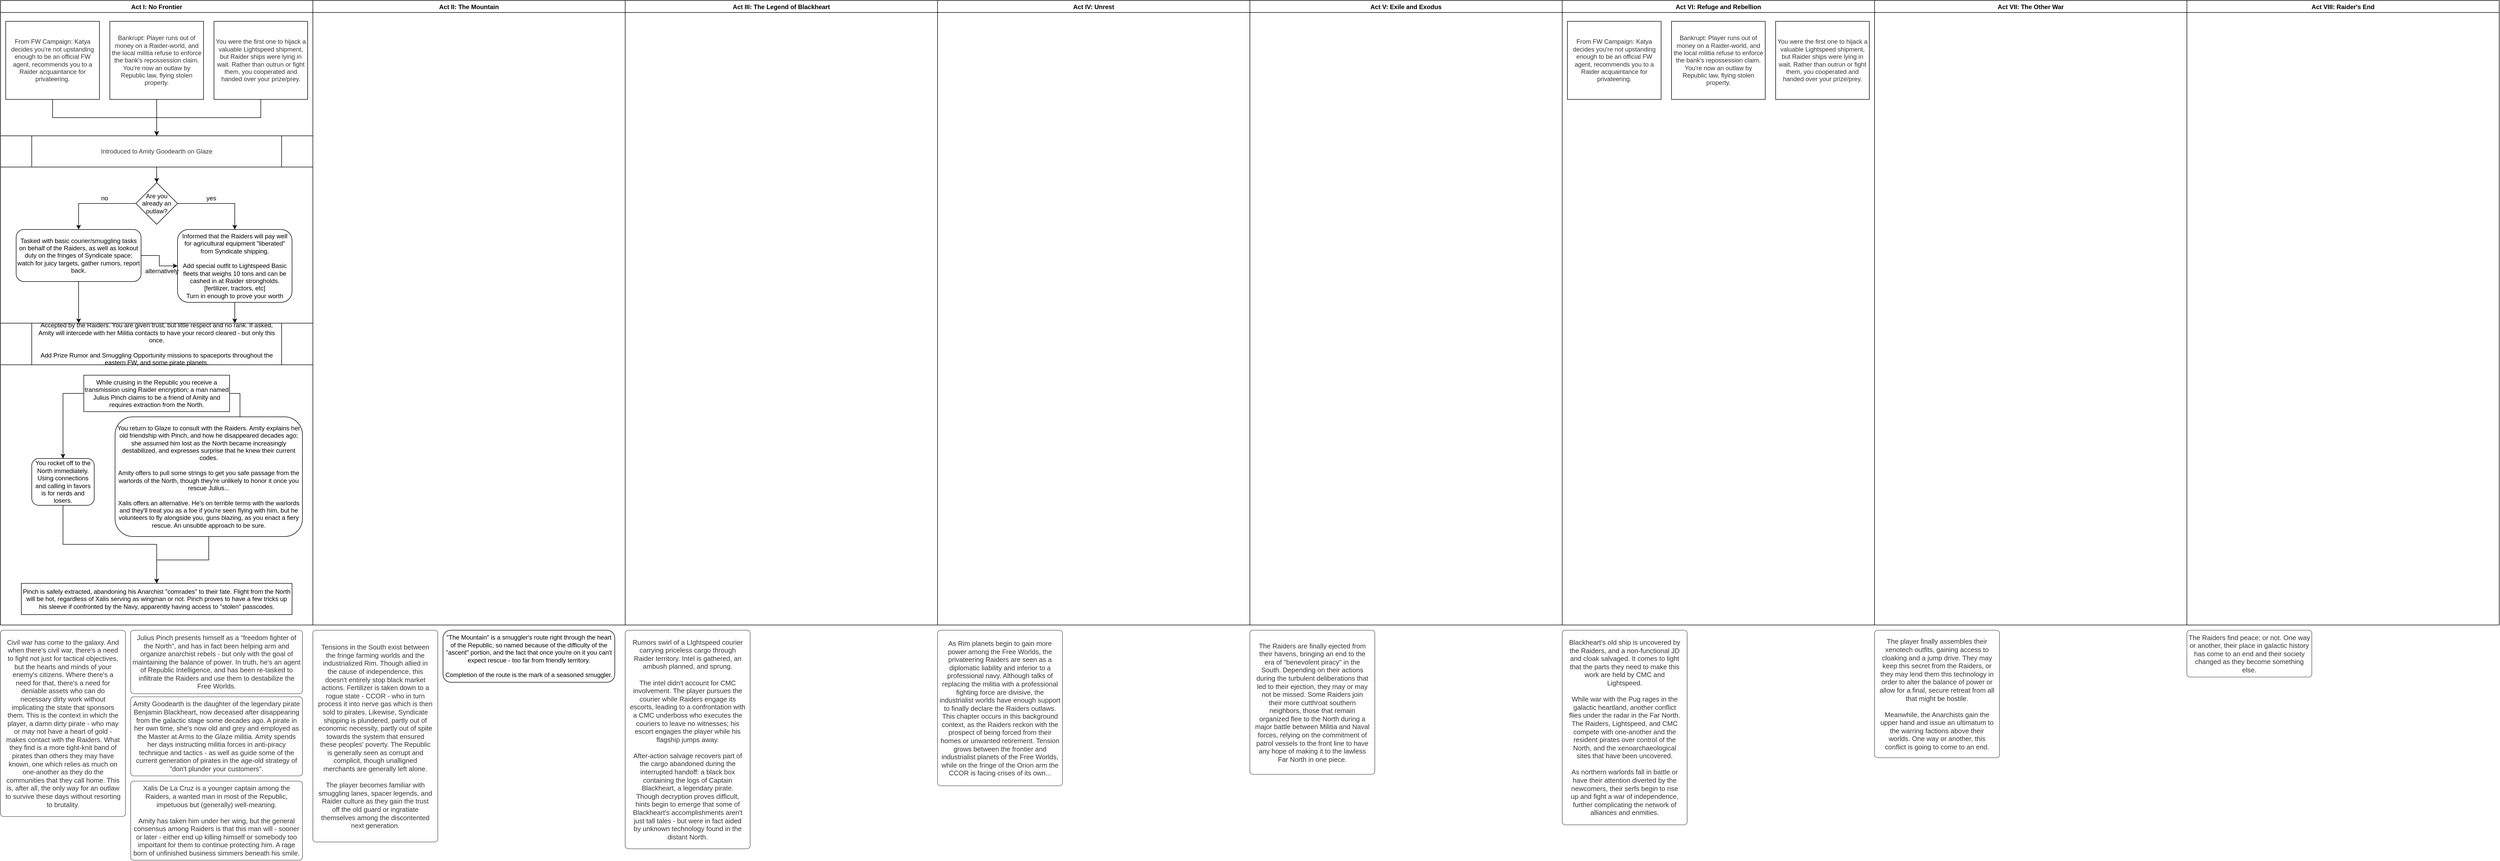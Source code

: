 <mxfile version="14.9.8" type="github">
  <diagram id="-d_wd3qj9GzYKClYFhyL" name="Page-1">
    <mxGraphModel dx="1635" dy="898" grid="1" gridSize="10" guides="1" tooltips="1" connect="1" arrows="1" fold="1" page="1" pageScale="1" pageWidth="850" pageHeight="1100" math="0" shadow="0">
      <root>
        <mxCell id="0" />
        <mxCell id="1" parent="0" />
        <mxCell id="zNg12Bm4H5D6vP4EcNNa-1" value="Act I: No Frontier" style="swimlane;" parent="1" vertex="1">
          <mxGeometry x="40" y="40" width="600" height="1200" as="geometry" />
        </mxCell>
        <mxCell id="LoIF5hxym2Nn-gZrOM74-50" style="edgeStyle=orthogonalEdgeStyle;rounded=0;orthogonalLoop=1;jettySize=auto;html=1;exitX=0.5;exitY=1;exitDx=0;exitDy=0;entryX=0.5;entryY=0;entryDx=0;entryDy=0;" parent="zNg12Bm4H5D6vP4EcNNa-1" source="LoIF5hxym2Nn-gZrOM74-2" target="LoIF5hxym2Nn-gZrOM74-28" edge="1">
          <mxGeometry relative="1" as="geometry" />
        </mxCell>
        <mxCell id="LoIF5hxym2Nn-gZrOM74-2" value="&lt;span data-lucid-type=&quot;application/vnd.lucid.text&quot; data-lucid-content=&quot;{&amp;#34;t&amp;#34;:&amp;#34;From FW Campaign: Katya decides you&#39;re not upstanding enough to be an official FW agent, recommends you to a Raider acquaintance for privateering.&amp;#34;,&amp;#34;m&amp;#34;:[{&amp;#34;s&amp;#34;:0,&amp;#34;n&amp;#34;:&amp;#34;a&amp;#34;,&amp;#34;v&amp;#34;:&amp;#34;center&amp;#34;},{&amp;#34;s&amp;#34;:0,&amp;#34;n&amp;#34;:&amp;#34;c&amp;#34;,&amp;#34;v&amp;#34;:&amp;#34;333333ff&amp;#34;,&amp;#34;e&amp;#34;:146}]}&quot;&gt;&lt;span style=&quot;text-align: center ; color: #333333&quot;&gt;From FW Campaign: Katya decides you&#39;re not upstanding enough to be an official FW agent, recommends you to a Raider acquaintance for privateering.&lt;/span&gt;&lt;/span&gt;" style="rounded=0;whiteSpace=wrap;html=1;" parent="zNg12Bm4H5D6vP4EcNNa-1" vertex="1">
          <mxGeometry x="10" y="40" width="180" height="150" as="geometry" />
        </mxCell>
        <mxCell id="LoIF5hxym2Nn-gZrOM74-30" style="edgeStyle=orthogonalEdgeStyle;rounded=0;orthogonalLoop=1;jettySize=auto;html=1;exitX=0.5;exitY=1;exitDx=0;exitDy=0;entryX=0.5;entryY=0;entryDx=0;entryDy=0;" parent="zNg12Bm4H5D6vP4EcNNa-1" source="LoIF5hxym2Nn-gZrOM74-3" target="LoIF5hxym2Nn-gZrOM74-28" edge="1">
          <mxGeometry relative="1" as="geometry" />
        </mxCell>
        <mxCell id="LoIF5hxym2Nn-gZrOM74-3" value="&lt;span data-lucid-type=&quot;application/vnd.lucid.text&quot; data-lucid-content=&quot;{&amp;#34;t&amp;#34;:&amp;#34;Bankrupt: Player runs out of money on a Raider-world, and the local militia refuse to enforce the bank&#39;s repossesion claim. You&#39;re now an outlaw by Republic law, flying stolen property.&amp;#34;,&amp;#34;m&amp;#34;:[{&amp;#34;s&amp;#34;:0,&amp;#34;n&amp;#34;:&amp;#34;a&amp;#34;,&amp;#34;v&amp;#34;:&amp;#34;center&amp;#34;},{&amp;#34;s&amp;#34;:0,&amp;#34;n&amp;#34;:&amp;#34;c&amp;#34;,&amp;#34;v&amp;#34;:&amp;#34;333333ff&amp;#34;,&amp;#34;e&amp;#34;:185}]}&quot;&gt;&lt;span style=&quot;text-align: center ; color: #333333&quot;&gt;Bankrupt: Player runs out of money on a Raider-world, and the local militia refuse to enforce the bank&#39;s repossession claim. You&#39;re now an outlaw by Republic law, flying stolen property.&lt;/span&gt;&lt;/span&gt;" style="rounded=0;whiteSpace=wrap;html=1;" parent="zNg12Bm4H5D6vP4EcNNa-1" vertex="1">
          <mxGeometry x="210" y="40" width="180" height="150" as="geometry" />
        </mxCell>
        <mxCell id="LoIF5hxym2Nn-gZrOM74-49" style="edgeStyle=orthogonalEdgeStyle;rounded=0;orthogonalLoop=1;jettySize=auto;html=1;exitX=0.5;exitY=1;exitDx=0;exitDy=0;entryX=0.5;entryY=0;entryDx=0;entryDy=0;" parent="zNg12Bm4H5D6vP4EcNNa-1" source="LoIF5hxym2Nn-gZrOM74-4" target="LoIF5hxym2Nn-gZrOM74-28" edge="1">
          <mxGeometry relative="1" as="geometry" />
        </mxCell>
        <mxCell id="LoIF5hxym2Nn-gZrOM74-4" value="&lt;span data-lucid-type=&quot;application/vnd.lucid.text&quot; data-lucid-content=&quot;{&amp;#34;t&amp;#34;:&amp;#34;You were the first one to hijack a valuable Lightspeed shipment, but Raider ships were lying in wait. Rather than outrun or fight them, you cooperated and handed over your prize/prey.&amp;#34;,&amp;#34;m&amp;#34;:[{&amp;#34;s&amp;#34;:0,&amp;#34;n&amp;#34;:&amp;#34;a&amp;#34;,&amp;#34;v&amp;#34;:&amp;#34;center&amp;#34;},{&amp;#34;s&amp;#34;:0,&amp;#34;n&amp;#34;:&amp;#34;c&amp;#34;,&amp;#34;v&amp;#34;:&amp;#34;333333ff&amp;#34;,&amp;#34;e&amp;#34;:183}]}&quot;&gt;&lt;span style=&quot;text-align: center ; color: #333333&quot;&gt;You were the first one to hijack a valuable Lightspeed shipment, but Raider ships were lying in wait. Rather than outrun or fight them, you cooperated and handed over your prize/prey.&lt;/span&gt;&lt;/span&gt;" style="rounded=0;whiteSpace=wrap;html=1;" parent="zNg12Bm4H5D6vP4EcNNa-1" vertex="1">
          <mxGeometry x="410" y="40" width="180" height="150" as="geometry" />
        </mxCell>
        <mxCell id="LoIF5hxym2Nn-gZrOM74-34" style="edgeStyle=orthogonalEdgeStyle;rounded=0;orthogonalLoop=1;jettySize=auto;html=1;exitX=0.5;exitY=1;exitDx=0;exitDy=0;entryX=0.5;entryY=0;entryDx=0;entryDy=0;" parent="zNg12Bm4H5D6vP4EcNNa-1" source="LoIF5hxym2Nn-gZrOM74-28" target="LoIF5hxym2Nn-gZrOM74-33" edge="1">
          <mxGeometry relative="1" as="geometry" />
        </mxCell>
        <mxCell id="LoIF5hxym2Nn-gZrOM74-28" value="&lt;span data-lucid-type=&quot;application/vnd.lucid.text&quot; data-lucid-content=&quot;{&amp;#34;t&amp;#34;:&amp;#34;Introduced to Amity Goodearth on Glaze&amp;#34;,&amp;#34;m&amp;#34;:[{&amp;#34;s&amp;#34;:0,&amp;#34;n&amp;#34;:&amp;#34;a&amp;#34;,&amp;#34;v&amp;#34;:&amp;#34;center&amp;#34;},{&amp;#34;s&amp;#34;:0,&amp;#34;n&amp;#34;:&amp;#34;c&amp;#34;,&amp;#34;v&amp;#34;:&amp;#34;333333ff&amp;#34;,&amp;#34;e&amp;#34;:38}]}&quot;&gt;&lt;span style=&quot;text-align: center ; color: #333333&quot;&gt;Introduced to Amity Goodearth on Glaze&lt;/span&gt;&lt;/span&gt;" style="shape=process;whiteSpace=wrap;html=1;backgroundOutline=1;" parent="zNg12Bm4H5D6vP4EcNNa-1" vertex="1">
          <mxGeometry y="260" width="600" height="60" as="geometry" />
        </mxCell>
        <mxCell id="LoIF5hxym2Nn-gZrOM74-41" style="edgeStyle=orthogonalEdgeStyle;rounded=0;orthogonalLoop=1;jettySize=auto;html=1;exitX=0;exitY=0.5;exitDx=0;exitDy=0;entryX=0.5;entryY=0;entryDx=0;entryDy=0;" parent="zNg12Bm4H5D6vP4EcNNa-1" source="LoIF5hxym2Nn-gZrOM74-33" target="LoIF5hxym2Nn-gZrOM74-36" edge="1">
          <mxGeometry relative="1" as="geometry" />
        </mxCell>
        <mxCell id="LoIF5hxym2Nn-gZrOM74-43" style="edgeStyle=orthogonalEdgeStyle;rounded=0;orthogonalLoop=1;jettySize=auto;html=1;exitX=1;exitY=0.5;exitDx=0;exitDy=0;" parent="zNg12Bm4H5D6vP4EcNNa-1" source="LoIF5hxym2Nn-gZrOM74-33" target="LoIF5hxym2Nn-gZrOM74-42" edge="1">
          <mxGeometry relative="1" as="geometry" />
        </mxCell>
        <mxCell id="LoIF5hxym2Nn-gZrOM74-33" value="Are you already an outlaw?" style="rhombus;whiteSpace=wrap;html=1;" parent="zNg12Bm4H5D6vP4EcNNa-1" vertex="1">
          <mxGeometry x="260" y="350" width="80" height="80" as="geometry" />
        </mxCell>
        <mxCell id="LoIF5hxym2Nn-gZrOM74-46" style="edgeStyle=orthogonalEdgeStyle;rounded=0;orthogonalLoop=1;jettySize=auto;html=1;exitX=1;exitY=0.5;exitDx=0;exitDy=0;entryX=0;entryY=0.5;entryDx=0;entryDy=0;" parent="zNg12Bm4H5D6vP4EcNNa-1" source="LoIF5hxym2Nn-gZrOM74-36" target="LoIF5hxym2Nn-gZrOM74-42" edge="1">
          <mxGeometry relative="1" as="geometry" />
        </mxCell>
        <mxCell id="LoIF5hxym2Nn-gZrOM74-36" value="Tasked with basic courier/smuggling tasks on behalf of the Raiders, as well as lookout duty on the fringes of Syndicate space; watch for juicy targets, gather rumors, report back." style="rounded=1;whiteSpace=wrap;html=1;" parent="zNg12Bm4H5D6vP4EcNNa-1" vertex="1">
          <mxGeometry x="30" y="440" width="240" height="100" as="geometry" />
        </mxCell>
        <mxCell id="LoIF5hxym2Nn-gZrOM74-42" value="&lt;div&gt;Informed that the Raiders will pay well for agricultural equipment &quot;liberated&quot; from Syndicate shipping.&lt;/div&gt;&lt;div&gt;&lt;br&gt;&lt;/div&gt;&lt;div&gt;Add special outfit to Lightspeed Basic fleets that weighs 10 tons and can be cashed in at Raider strongholds.&lt;/div&gt;&lt;div&gt;[fertilizer, tractors, etc]&lt;/div&gt;&lt;div&gt;Turn in enough to prove your worth&lt;br&gt;&lt;/div&gt;" style="rounded=1;whiteSpace=wrap;html=1;" parent="zNg12Bm4H5D6vP4EcNNa-1" vertex="1">
          <mxGeometry x="340" y="440" width="220" height="140" as="geometry" />
        </mxCell>
        <mxCell id="LoIF5hxym2Nn-gZrOM74-44" value="no" style="text;html=1;strokeColor=none;fillColor=none;align=center;verticalAlign=middle;whiteSpace=wrap;rounded=0;" parent="zNg12Bm4H5D6vP4EcNNa-1" vertex="1">
          <mxGeometry x="180" y="370" width="40" height="20" as="geometry" />
        </mxCell>
        <mxCell id="LoIF5hxym2Nn-gZrOM74-45" value="yes" style="text;html=1;strokeColor=none;fillColor=none;align=center;verticalAlign=middle;whiteSpace=wrap;rounded=0;" parent="zNg12Bm4H5D6vP4EcNNa-1" vertex="1">
          <mxGeometry x="385" y="370" width="40" height="20" as="geometry" />
        </mxCell>
        <mxCell id="LoIF5hxym2Nn-gZrOM74-47" value="alternatively" style="text;html=1;strokeColor=none;fillColor=none;align=center;verticalAlign=middle;whiteSpace=wrap;rounded=0;" parent="zNg12Bm4H5D6vP4EcNNa-1" vertex="1">
          <mxGeometry x="290" y="510" width="40" height="20" as="geometry" />
        </mxCell>
        <mxCell id="LoIF5hxym2Nn-gZrOM74-72" style="edgeStyle=orthogonalEdgeStyle;rounded=0;orthogonalLoop=1;jettySize=auto;html=1;exitX=1;exitY=0.5;exitDx=0;exitDy=0;" parent="zNg12Bm4H5D6vP4EcNNa-1" source="LoIF5hxym2Nn-gZrOM74-55" target="LoIF5hxym2Nn-gZrOM74-71" edge="1">
          <mxGeometry relative="1" as="geometry" />
        </mxCell>
        <mxCell id="LoIF5hxym2Nn-gZrOM74-74" style="edgeStyle=orthogonalEdgeStyle;rounded=0;orthogonalLoop=1;jettySize=auto;html=1;exitX=0;exitY=0.5;exitDx=0;exitDy=0;" parent="zNg12Bm4H5D6vP4EcNNa-1" source="LoIF5hxym2Nn-gZrOM74-55" target="LoIF5hxym2Nn-gZrOM74-73" edge="1">
          <mxGeometry relative="1" as="geometry" />
        </mxCell>
        <mxCell id="LoIF5hxym2Nn-gZrOM74-55" value="While cruising in the Republic you receive a transmission using Raider encryption; a man named Julius Pinch claims to be a friend of Amity and requires extraction from the North." style="rounded=0;whiteSpace=wrap;html=1;" parent="zNg12Bm4H5D6vP4EcNNa-1" vertex="1">
          <mxGeometry x="160" y="720" width="280" height="70" as="geometry" />
        </mxCell>
        <mxCell id="LoIF5hxym2Nn-gZrOM74-77" style="edgeStyle=orthogonalEdgeStyle;rounded=0;orthogonalLoop=1;jettySize=auto;html=1;exitX=0.5;exitY=1;exitDx=0;exitDy=0;entryX=0.5;entryY=0;entryDx=0;entryDy=0;" parent="zNg12Bm4H5D6vP4EcNNa-1" source="LoIF5hxym2Nn-gZrOM74-71" target="LoIF5hxym2Nn-gZrOM74-75" edge="1">
          <mxGeometry relative="1" as="geometry" />
        </mxCell>
        <mxCell id="LoIF5hxym2Nn-gZrOM74-71" value="&lt;div&gt;You return to Glaze to consult with the Raiders. Amity explains her old friendship with Pinch, and how he disappeared decades ago; she assumed him lost as the North became increasingly destabilized, and expresses surprise that he knew their current codes.&lt;/div&gt;&lt;div&gt;&lt;br&gt;&lt;/div&gt;&lt;div&gt;Amity offers to pull some strings to get you safe passage from the warlords of the North, though they&#39;re unlikely to honor it once you rescue Julius...&lt;br&gt;&lt;br&gt;Xalis offers an alternative. He&#39;s on terrible terms with the warlords and they&#39;ll treat you as a foe if you&#39;re seen flying with him, but he volunteers to fly alongside you, guns blazing, as you enact a fiery rescue. An unsubtle approach to be sure.&lt;br&gt;&lt;/div&gt;" style="rounded=1;whiteSpace=wrap;html=1;" parent="zNg12Bm4H5D6vP4EcNNa-1" vertex="1">
          <mxGeometry x="220" y="800" width="360" height="230" as="geometry" />
        </mxCell>
        <mxCell id="LoIF5hxym2Nn-gZrOM74-76" style="edgeStyle=orthogonalEdgeStyle;rounded=0;orthogonalLoop=1;jettySize=auto;html=1;exitX=0.5;exitY=1;exitDx=0;exitDy=0;entryX=0.5;entryY=0;entryDx=0;entryDy=0;" parent="zNg12Bm4H5D6vP4EcNNa-1" source="LoIF5hxym2Nn-gZrOM74-73" target="LoIF5hxym2Nn-gZrOM74-75" edge="1">
          <mxGeometry relative="1" as="geometry" />
        </mxCell>
        <mxCell id="LoIF5hxym2Nn-gZrOM74-73" value="You rocket off to the North immediately. Using connections and calling in favors is for nerds and losers." style="rounded=1;whiteSpace=wrap;html=1;" parent="zNg12Bm4H5D6vP4EcNNa-1" vertex="1">
          <mxGeometry x="60" y="880" width="120" height="90" as="geometry" />
        </mxCell>
        <mxCell id="LoIF5hxym2Nn-gZrOM74-75" value="Pinch is safely extracted, abandoning his Anarchist &quot;comrades&quot; to their fate. Flight from the North will be hot, regardless of Xalis serving as wingman or not. Pinch proves to have a few tricks up his sleeve if confronted by the Navy, apparently having access to &quot;stolen&quot; passcodes. " style="rounded=0;whiteSpace=wrap;html=1;" parent="zNg12Bm4H5D6vP4EcNNa-1" vertex="1">
          <mxGeometry x="40" y="1120" width="520" height="60" as="geometry" />
        </mxCell>
        <mxCell id="LoIF5hxym2Nn-gZrOM74-1" value="Act II: The Mountain" style="swimlane;startSize=23;" parent="1" vertex="1">
          <mxGeometry x="640" y="40" width="600" height="1200" as="geometry" />
        </mxCell>
        <mxCell id="LoIF5hxym2Nn-gZrOM74-5" value="Act IV: Unrest" style="swimlane;" parent="1" vertex="1">
          <mxGeometry x="1840" y="40" width="600" height="1200" as="geometry" />
        </mxCell>
        <mxCell id="LoIF5hxym2Nn-gZrOM74-9" value="Act V: Exile and Exodus" style="swimlane;" parent="1" vertex="1">
          <mxGeometry x="2440" y="40" width="600" height="1200" as="geometry" />
        </mxCell>
        <mxCell id="LoIF5hxym2Nn-gZrOM74-10" value="Act VI: Refuge and Rebellion" style="swimlane;" parent="1" vertex="1">
          <mxGeometry x="3040" y="40" width="600" height="1200" as="geometry" />
        </mxCell>
        <mxCell id="LoIF5hxym2Nn-gZrOM74-11" value="&lt;span data-lucid-type=&quot;application/vnd.lucid.text&quot; data-lucid-content=&quot;{&amp;#34;t&amp;#34;:&amp;#34;From FW Campaign: Katya decides you&#39;re not upstanding enough to be an official FW agent, recommends you to a Raider acquaintance for privateering.&amp;#34;,&amp;#34;m&amp;#34;:[{&amp;#34;s&amp;#34;:0,&amp;#34;n&amp;#34;:&amp;#34;a&amp;#34;,&amp;#34;v&amp;#34;:&amp;#34;center&amp;#34;},{&amp;#34;s&amp;#34;:0,&amp;#34;n&amp;#34;:&amp;#34;c&amp;#34;,&amp;#34;v&amp;#34;:&amp;#34;333333ff&amp;#34;,&amp;#34;e&amp;#34;:146}]}&quot;&gt;&lt;span style=&quot;text-align: center ; color: #333333&quot;&gt;From FW Campaign: Katya decides you&#39;re not upstanding enough to be an official FW agent, recommends you to a Raider acquaintance for privateering.&lt;/span&gt;&lt;/span&gt;" style="rounded=0;whiteSpace=wrap;html=1;" parent="LoIF5hxym2Nn-gZrOM74-10" vertex="1">
          <mxGeometry x="10" y="40" width="180" height="150" as="geometry" />
        </mxCell>
        <mxCell id="LoIF5hxym2Nn-gZrOM74-12" value="&lt;span data-lucid-type=&quot;application/vnd.lucid.text&quot; data-lucid-content=&quot;{&amp;#34;t&amp;#34;:&amp;#34;Bankrupt: Player runs out of money on a Raider-world, and the local militia refuse to enforce the bank&#39;s repossesion claim. You&#39;re now an outlaw by Republic law, flying stolen property.&amp;#34;,&amp;#34;m&amp;#34;:[{&amp;#34;s&amp;#34;:0,&amp;#34;n&amp;#34;:&amp;#34;a&amp;#34;,&amp;#34;v&amp;#34;:&amp;#34;center&amp;#34;},{&amp;#34;s&amp;#34;:0,&amp;#34;n&amp;#34;:&amp;#34;c&amp;#34;,&amp;#34;v&amp;#34;:&amp;#34;333333ff&amp;#34;,&amp;#34;e&amp;#34;:185}]}&quot;&gt;&lt;span style=&quot;text-align: center ; color: #333333&quot;&gt;Bankrupt: Player runs out of money on a Raider-world, and the local militia refuse to enforce the bank&#39;s repossession claim. You&#39;re now an outlaw by Republic law, flying stolen property.&lt;/span&gt;&lt;/span&gt;" style="rounded=0;whiteSpace=wrap;html=1;" parent="LoIF5hxym2Nn-gZrOM74-10" vertex="1">
          <mxGeometry x="210" y="40" width="180" height="150" as="geometry" />
        </mxCell>
        <mxCell id="LoIF5hxym2Nn-gZrOM74-13" value="&lt;span data-lucid-type=&quot;application/vnd.lucid.text&quot; data-lucid-content=&quot;{&amp;#34;t&amp;#34;:&amp;#34;You were the first one to hijack a valuable Lightspeed shipment, but Raider ships were lying in wait. Rather than outrun or fight them, you cooperated and handed over your prize/prey.&amp;#34;,&amp;#34;m&amp;#34;:[{&amp;#34;s&amp;#34;:0,&amp;#34;n&amp;#34;:&amp;#34;a&amp;#34;,&amp;#34;v&amp;#34;:&amp;#34;center&amp;#34;},{&amp;#34;s&amp;#34;:0,&amp;#34;n&amp;#34;:&amp;#34;c&amp;#34;,&amp;#34;v&amp;#34;:&amp;#34;333333ff&amp;#34;,&amp;#34;e&amp;#34;:183}]}&quot;&gt;&lt;span style=&quot;text-align: center ; color: #333333&quot;&gt;You were the first one to hijack a valuable Lightspeed shipment, but Raider ships were lying in wait. Rather than outrun or fight them, you cooperated and handed over your prize/prey.&lt;/span&gt;&lt;/span&gt;" style="rounded=0;whiteSpace=wrap;html=1;" parent="LoIF5hxym2Nn-gZrOM74-10" vertex="1">
          <mxGeometry x="410" y="40" width="180" height="150" as="geometry" />
        </mxCell>
        <mxCell id="LoIF5hxym2Nn-gZrOM74-14" value="Act VII: The Other War" style="swimlane;" parent="1" vertex="1">
          <mxGeometry x="3640" y="40" width="600" height="1200" as="geometry" />
        </mxCell>
        <mxCell id="LoIF5hxym2Nn-gZrOM74-15" value="Act VIII: Raider&#39;s End" style="swimlane;" parent="1" vertex="1">
          <mxGeometry x="4240" y="40" width="600" height="1200" as="geometry" />
        </mxCell>
        <mxCell id="LoIF5hxym2Nn-gZrOM74-16" value="Act III: The Legend of Blackheart" style="swimlane;" parent="1" vertex="1">
          <mxGeometry x="1240" y="40" width="600" height="1200" as="geometry" />
        </mxCell>
        <UserObject label="Civil war has come to the galaxy. And when there&#39;s civil war, there&#39;s a need to fight not just for tactical objectives, but the hearts and minds of your enemy&#39;s citizens. Where there&#39;s a need for that, there&#39;s a need for deniable assets who can do necessary dirty work without implicating the state that sponsors them. This is the context in which the player, a damn dirty pirate - who may or may not have a heart of gold - makes contact with the Raiders. What they find is a more tight-knit band of pirates than others they may have known, one which relies as much on one-another as they do the communities that they call home. This is, after all, the only way for an outlaw to survive these days without resorting to brutality." lucidchartObjectId="8Y6Zr4ODojf~" id="LoIF5hxym2Nn-gZrOM74-17">
          <mxCell style="html=1;overflow=block;blockSpacing=1;whiteSpace=wrap;;whiteSpace=wrap;fontSize=13;fontColor=#333333;align=center;spacing=9;strokeColor=#333333;strokeOpacity=100;fillOpacity=100;rounded=1;absoluteArcSize=1;arcSize=12;fillColor=#ffffff;strokeWidth=0.8;" parent="1" vertex="1">
            <mxGeometry x="40" y="1250" width="240" height="358" as="geometry" />
          </mxCell>
        </UserObject>
        <UserObject label="Julius Pinch presents himself as a &quot;freedom fighter of the North&quot;, and has in fact been helping arm and organize anarchist rebels - but only with the goal of maintaining the balance of power. In truth, he&#39;s an agent of Republic Intelligence, and has been re-tasked to infiltrate the Raiders and use them to destabilize the Free Worlds." lucidchartObjectId="m8k3n_C98is3" id="LoIF5hxym2Nn-gZrOM74-18">
          <mxCell style="html=1;overflow=block;blockSpacing=1;whiteSpace=wrap;;whiteSpace=wrap;fontSize=13;fontColor=#333333;align=center;spacing=3.8;strokeColor=#333333;strokeOpacity=100;fillOpacity=100;rounded=1;absoluteArcSize=1;arcSize=12;fillColor=#ffffff;strokeWidth=0.8;" parent="1" vertex="1">
            <mxGeometry x="290" y="1250" width="330" height="122" as="geometry" />
          </mxCell>
        </UserObject>
        <UserObject label="Amity Goodearth is the daughter of the legendary pirate Benjamin Blackheart, now deceased after disappearing from the galactic stage some decades ago. A pirate in her own time, she&#39;s now old and grey and employed as the Master at Arms to the Glaze militia. Amity spends her days instructing militia forces in anti-piracy technique and tactics - as well as guide some of the current generation of pirates in the age-old strategy of &quot;don&#39;t plunder your customers&quot;." lucidchartObjectId="Ohl3puxaSGho" id="LoIF5hxym2Nn-gZrOM74-19">
          <mxCell style="html=1;overflow=block;blockSpacing=1;whiteSpace=wrap;;whiteSpace=wrap;fontSize=13;fontColor=#333333;align=center;spacing=3.8;strokeColor=#333333;strokeOpacity=100;fillOpacity=100;rounded=1;absoluteArcSize=1;arcSize=12;fillColor=#ffffff;strokeWidth=0.8;" parent="1" vertex="1">
            <mxGeometry x="290" y="1378" width="330" height="152" as="geometry" />
          </mxCell>
        </UserObject>
        <UserObject label="Tensions in the South exist between the fringe farming worlds and the industrialized Rim. Though allied in the cause of independence, this doesn&#39;t entirely stop black market actions. Fertilizer is taken down to a rogue state - CCOR - who in turn process it into nerve gas which is then sold to pirates. Likewise, Syndicate shipping is plundered, partly out of economic necessity, partly out of spite towards the system that ensured these peoples&#39; poverty. The Republic is generally seen as corrupt and complicit, though unalligned merchants are generally left alone.&#xa;&#xa;The player becomes familiar with smuggling lanes, spacer legends, and Raider culture as they gain the trust off the old guard or ingratiate themselves among the discontented next generation." lucidchartObjectId="j46ZSv2MyBIx" id="LoIF5hxym2Nn-gZrOM74-20">
          <mxCell style="html=1;overflow=block;blockSpacing=1;whiteSpace=wrap;;whiteSpace=wrap;fontSize=13;fontColor=#333333;align=center;spacing=9;strokeColor=#333333;strokeOpacity=100;fillOpacity=100;rounded=1;absoluteArcSize=1;arcSize=12;fillColor=#ffffff;strokeWidth=0.8;" parent="1" vertex="1">
            <mxGeometry x="640" y="1250" width="240" height="407" as="geometry" />
          </mxCell>
        </UserObject>
        <UserObject label="As Rim planets begin to gain more power among the Free Worlds, the privateering Raiders are seen as a diplomatic liability and inferior to a professional navy. Although talks of replacing the militia with a professional fighting force are divisive, the industrialist worlds have enough support to finally declare the Raiders outlaws. This chapter occurs in this background context, as the Raiders reckon with the prospect of being forced from their homes or unwanted retirement. Tension grows between the frontier and industrialist planets of the Free Worlds, while on the fringe of the Orion arm the CCOR is facing crises of its own..." lucidchartObjectId="mk6ZjBzX4rbn" id="LoIF5hxym2Nn-gZrOM74-21">
          <mxCell style="html=1;overflow=block;blockSpacing=1;whiteSpace=wrap;;whiteSpace=wrap;fontSize=13;fontColor=#333333;align=center;spacing=3.8;verticalAlign=middle;strokeColor=#333333;strokeOpacity=100;fillOpacity=100;rounded=1;absoluteArcSize=1;arcSize=12;fillColor=#ffffff;strokeWidth=0.8;" parent="1" vertex="1">
            <mxGeometry x="1840" y="1250" width="240" height="299" as="geometry" />
          </mxCell>
        </UserObject>
        <UserObject label="The Raiders are finally ejected from their havens, bringing an end to the era of &quot;benevolent piracy&quot; in the South. Depending on their actions during the turbulent deliberations that led to their ejection, they may or may not be missed. Some Raiders join their more cutthroat southern neighbors, those that remain organized flee to the North during a major battle between Militia and Naval forces, relying on the commitment of patrol vessels to the front line to have any hope of making it to the lawless Far North in one piece." lucidchartObjectId="0o6ZieXDW3N7" id="LoIF5hxym2Nn-gZrOM74-22">
          <mxCell style="html=1;overflow=block;blockSpacing=1;whiteSpace=wrap;;whiteSpace=wrap;fontSize=13;fontColor=#333333;align=center;spacing=9;strokeColor=#333333;strokeOpacity=100;fillOpacity=100;rounded=1;absoluteArcSize=1;arcSize=12;fillColor=#ffffff;strokeWidth=0.8;" parent="1" vertex="1">
            <mxGeometry x="2440" y="1250" width="240" height="277" as="geometry" />
          </mxCell>
        </UserObject>
        <UserObject label="The Raiders find peace; or not. One way or another, their place in galactic history has come to an end and their society changed as they become something else." lucidchartObjectId="Hy6ZJN5gNOqD" id="LoIF5hxym2Nn-gZrOM74-23">
          <mxCell style="html=1;overflow=block;blockSpacing=1;whiteSpace=wrap;;whiteSpace=wrap;fontSize=13;fontColor=#333333;align=center;spacing=3.8;strokeColor=#333333;strokeOpacity=100;fillOpacity=100;rounded=1;absoluteArcSize=1;arcSize=12;fillColor=#ffffff;strokeWidth=0.8;" parent="1" vertex="1">
            <mxGeometry x="4240" y="1250" width="240" height="90" as="geometry" />
          </mxCell>
        </UserObject>
        <UserObject label="Blackheart&#39;s old ship is uncovered by the Raiders, and a non-functional JD and cloak salvaged. It comes to light that the parts they need to make this work are held by CMC and Lightspeed.&#xa;&#xa;While war with the Pug rages in the galactic heartland, another conflict flies under the radar in the Far North. The Raiders, Lightspeed, and CMC compete with one-another and the resident pirates over control of the North, and the xenoarchaeological sites that have been uncovered.&#xa;&#xa;As northern warlords fall in battle or have their attention diverted by the newcomers, their serfs begin to rise up and fight a war of independence, further complicating the network of alliances and enmities. " lucidchartObjectId="hP6ZYm4JRjCL" id="LoIF5hxym2Nn-gZrOM74-24">
          <mxCell style="html=1;overflow=block;blockSpacing=1;whiteSpace=wrap;;whiteSpace=wrap;fontSize=13;fontColor=#333333;align=center;spacing=9;strokeColor=#333333;strokeOpacity=100;fillOpacity=100;rounded=1;absoluteArcSize=1;arcSize=12;fillColor=#ffffff;strokeWidth=0.8;" parent="1" vertex="1">
            <mxGeometry x="3040" y="1250" width="240" height="374" as="geometry" />
          </mxCell>
        </UserObject>
        <UserObject label="The player finally assembles their xenotech outfits, gaining access to cloaking and a jump drive. They may keep this secret from the Raiders, or they may lend them this technology in order to alter the balance of power or allow for a final, secure retreat from all that might be hostile.&#xa;&#xa;Meanwhile, the Anarchists gain the upper hand and issue an ultimatum to the warring factions above their worlds. One way or another, this conflict is going to come to an end." lucidchartObjectId="vS6ZsESxR_rw" id="LoIF5hxym2Nn-gZrOM74-25">
          <mxCell style="html=1;overflow=block;blockSpacing=1;whiteSpace=wrap;;whiteSpace=wrap;fontSize=13;fontColor=#333333;align=center;spacing=9;strokeColor=#333333;strokeOpacity=100;fillOpacity=100;rounded=1;absoluteArcSize=1;arcSize=12;fillColor=#ffffff;strokeWidth=0.8;" parent="1" vertex="1">
            <mxGeometry x="3640" y="1250" width="240" height="245" as="geometry" />
          </mxCell>
        </UserObject>
        <UserObject label="Rumors swirl of a LIghtspeed courier carrying priceless cargo through Raider territory. Intel is gathered, an ambush planned, and sprung.&#xa;&#xa;The intel didn&#39;t account for CMC involvement. The player pursues the courier while Raiders engage its escorts, leading to a confrontation with a CMC underboss who executes the couriers to leave no witnesses; his escort engages the player while his flagship jumps away.&#xa;&#xa;After-action salvage recovers part of the cargo abandoned during the interrupted handoff: a black box containing the logs of Captain Blackheart, a legendary pirate. Though decryption proves difficult, hints begin to emerge that some of Blackheart&#39;s accomplishments aren&#39;t just tall tales - but were in fact aided by unknown technology found in the distant North." lucidchartObjectId="IQ7ZMgwdVL4b" id="LoIF5hxym2Nn-gZrOM74-26">
          <mxCell style="html=1;overflow=block;blockSpacing=1;whiteSpace=wrap;;whiteSpace=wrap;fontSize=13;fontColor=#333333;align=center;spacing=9;strokeColor=#333333;strokeOpacity=100;fillOpacity=100;rounded=1;absoluteArcSize=1;arcSize=12;fillColor=#ffffff;strokeWidth=0.8;" parent="1" vertex="1">
            <mxGeometry x="1240" y="1250" width="240" height="420" as="geometry" />
          </mxCell>
        </UserObject>
        <mxCell id="LoIF5hxym2Nn-gZrOM74-27" value="&lt;div&gt;&quot;The Mountain&quot; is a smuggler&#39;s route right through the heart of the Republic, so named because of the difficulty of the &quot;ascent&quot; portion, and the fact that once you&#39;re on it you can&#39;t expect rescue - too far from friendly territory.&lt;/div&gt;&lt;div&gt;&lt;br&gt;&lt;/div&gt;&lt;div&gt;Completion of the route is the mark of a seasoned smuggler.&lt;br&gt;&lt;/div&gt;" style="rounded=1;whiteSpace=wrap;html=1;" parent="1" vertex="1">
          <mxGeometry x="890" y="1250" width="330" height="100" as="geometry" />
        </mxCell>
        <mxCell id="LoIF5hxym2Nn-gZrOM74-48" value="&lt;div&gt;Accepted by the Raiders. You are given trust, but little respect and no rank. If asked, Amity will intercede with her Militia contacts to have your record cleared - but only this once.&lt;br&gt;&lt;/div&gt;&lt;div&gt;&lt;br&gt;&lt;/div&gt;&lt;div&gt;Add Prize Rumor and Smuggling Opportunity missions to spaceports throughout the eastern FW, and some pirate planets. &lt;br&gt;&lt;/div&gt;" style="shape=process;whiteSpace=wrap;html=1;backgroundOutline=1;" parent="1" vertex="1">
          <mxGeometry x="40" y="660" width="600" height="80" as="geometry" />
        </mxCell>
        <mxCell id="LoIF5hxym2Nn-gZrOM74-53" style="edgeStyle=orthogonalEdgeStyle;rounded=0;orthogonalLoop=1;jettySize=auto;html=1;exitX=0.5;exitY=1;exitDx=0;exitDy=0;entryX=0.25;entryY=0;entryDx=0;entryDy=0;" parent="1" source="LoIF5hxym2Nn-gZrOM74-36" target="LoIF5hxym2Nn-gZrOM74-48" edge="1">
          <mxGeometry relative="1" as="geometry" />
        </mxCell>
        <mxCell id="LoIF5hxym2Nn-gZrOM74-54" style="edgeStyle=orthogonalEdgeStyle;rounded=0;orthogonalLoop=1;jettySize=auto;html=1;exitX=0.5;exitY=1;exitDx=0;exitDy=0;entryX=0.75;entryY=0;entryDx=0;entryDy=0;" parent="1" source="LoIF5hxym2Nn-gZrOM74-42" target="LoIF5hxym2Nn-gZrOM74-48" edge="1">
          <mxGeometry relative="1" as="geometry" />
        </mxCell>
        <UserObject label="&lt;div&gt;Xalis De La Cruz is a younger captain among the Raiders, a wanted man in most of the Republic, impetuous but (generally) well-meaning.&lt;/div&gt;&lt;div&gt;&lt;br&gt;&lt;/div&gt;&lt;div&gt;Amity has taken him under her wing, but the general consensus among Raiders is that this man will - sooner or later - either end up killing himself or somebody too important for them to continue protecting him. A rage born of unfinished business simmers beneath his smile.&lt;br&gt;&lt;/div&gt;" lucidchartObjectId="Ohl3puxaSGho" id="LoIF5hxym2Nn-gZrOM74-64">
          <mxCell style="html=1;overflow=block;blockSpacing=1;whiteSpace=wrap;;whiteSpace=wrap;fontSize=13;fontColor=#333333;align=center;spacing=3.8;strokeColor=#333333;strokeOpacity=100;fillOpacity=100;rounded=1;absoluteArcSize=1;arcSize=12;fillColor=#ffffff;strokeWidth=0.8;" parent="1" vertex="1">
            <mxGeometry x="290" y="1540" width="330" height="152" as="geometry" />
          </mxCell>
        </UserObject>
      </root>
    </mxGraphModel>
  </diagram>
</mxfile>
